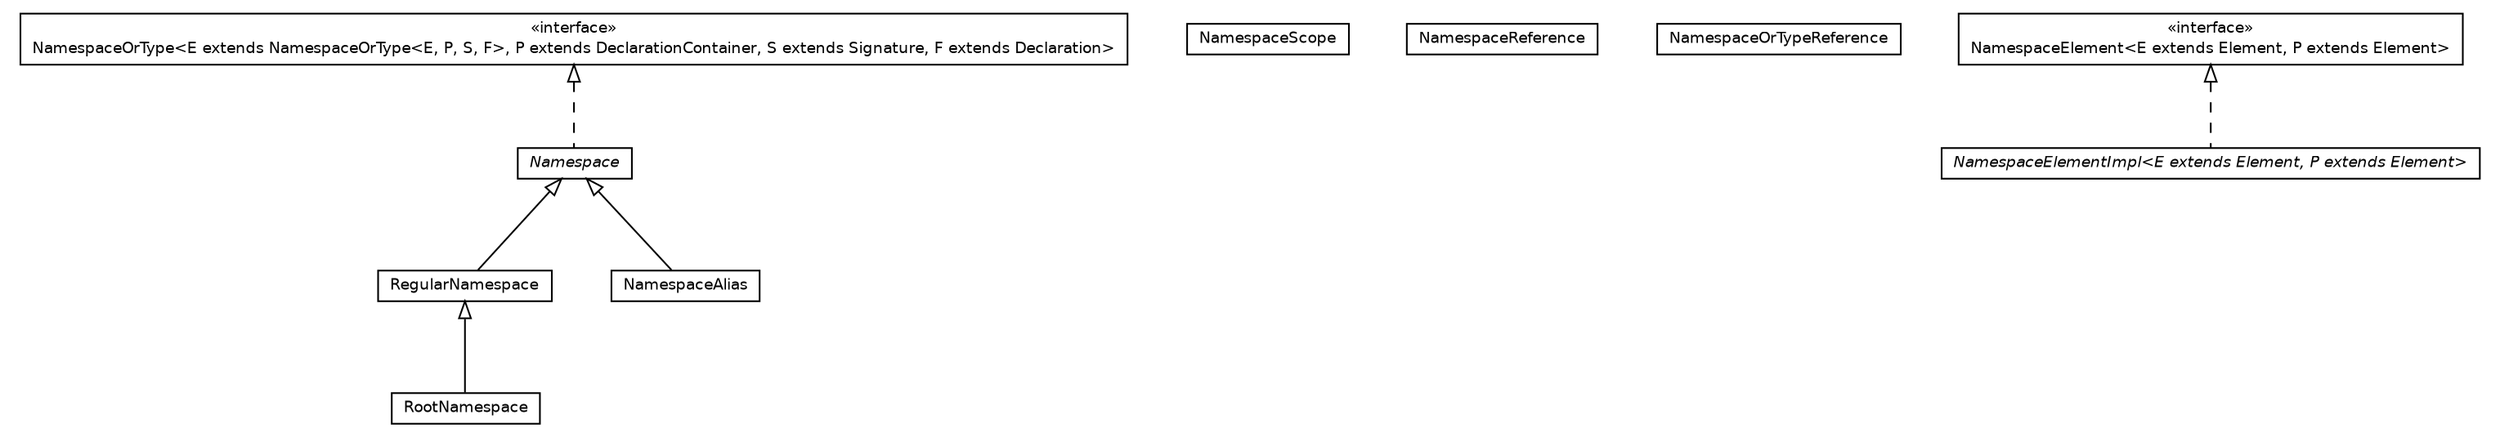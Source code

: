 #!/usr/local/bin/dot
#
# Class diagram 
# Generated by UMLGraph version 5.2 (http://www.umlgraph.org/)
#

digraph G {
	edge [fontname="Helvetica",fontsize=10,labelfontname="Helvetica",labelfontsize=10];
	node [fontname="Helvetica",fontsize=10,shape=plaintext];
	nodesep=0.25;
	ranksep=0.5;
	// chameleon.core.namespace.RootNamespace
	c2073 [label=<<table title="chameleon.core.namespace.RootNamespace" border="0" cellborder="1" cellspacing="0" cellpadding="2" port="p" href="./RootNamespace.html">
		<tr><td><table border="0" cellspacing="0" cellpadding="1">
<tr><td align="center" balign="center"> RootNamespace </td></tr>
		</table></td></tr>
		</table>>, fontname="Helvetica", fontcolor="black", fontsize=9.0];
	// chameleon.core.namespace.RegularNamespace
	c2074 [label=<<table title="chameleon.core.namespace.RegularNamespace" border="0" cellborder="1" cellspacing="0" cellpadding="2" port="p" href="./RegularNamespace.html">
		<tr><td><table border="0" cellspacing="0" cellpadding="1">
<tr><td align="center" balign="center"> RegularNamespace </td></tr>
		</table></td></tr>
		</table>>, fontname="Helvetica", fontcolor="black", fontsize=9.0];
	// chameleon.core.namespace.NamespaceScope
	c2075 [label=<<table title="chameleon.core.namespace.NamespaceScope" border="0" cellborder="1" cellspacing="0" cellpadding="2" port="p" href="./NamespaceScope.html">
		<tr><td><table border="0" cellspacing="0" cellpadding="1">
<tr><td align="center" balign="center"> NamespaceScope </td></tr>
		</table></td></tr>
		</table>>, fontname="Helvetica", fontcolor="black", fontsize=9.0];
	// chameleon.core.namespace.NamespaceReference
	c2076 [label=<<table title="chameleon.core.namespace.NamespaceReference" border="0" cellborder="1" cellspacing="0" cellpadding="2" port="p" href="./NamespaceReference.html">
		<tr><td><table border="0" cellspacing="0" cellpadding="1">
<tr><td align="center" balign="center"> NamespaceReference </td></tr>
		</table></td></tr>
		</table>>, fontname="Helvetica", fontcolor="black", fontsize=9.0];
	// chameleon.core.namespace.NamespaceOrTypeReference
	c2077 [label=<<table title="chameleon.core.namespace.NamespaceOrTypeReference" border="0" cellborder="1" cellspacing="0" cellpadding="2" port="p" href="./NamespaceOrTypeReference.html">
		<tr><td><table border="0" cellspacing="0" cellpadding="1">
<tr><td align="center" balign="center"> NamespaceOrTypeReference </td></tr>
		</table></td></tr>
		</table>>, fontname="Helvetica", fontcolor="black", fontsize=9.0];
	// chameleon.core.namespace.NamespaceOrType<E extends chameleon.core.namespace.NamespaceOrType<E, P, S, F>, P extends chameleon.core.declaration.DeclarationContainer, S extends chameleon.core.declaration.Signature, F extends chameleon.core.declaration.Declaration>
	c2078 [label=<<table title="chameleon.core.namespace.NamespaceOrType" border="0" cellborder="1" cellspacing="0" cellpadding="2" port="p" href="./NamespaceOrType.html">
		<tr><td><table border="0" cellspacing="0" cellpadding="1">
<tr><td align="center" balign="center"> &#171;interface&#187; </td></tr>
<tr><td align="center" balign="center"> NamespaceOrType&lt;E extends NamespaceOrType&lt;E, P, S, F&gt;, P extends DeclarationContainer, S extends Signature, F extends Declaration&gt; </td></tr>
		</table></td></tr>
		</table>>, fontname="Helvetica", fontcolor="black", fontsize=9.0];
	// chameleon.core.namespace.NamespaceElementImpl<E extends chameleon.core.element.Element, P extends chameleon.core.element.Element>
	c2079 [label=<<table title="chameleon.core.namespace.NamespaceElementImpl" border="0" cellborder="1" cellspacing="0" cellpadding="2" port="p" href="./NamespaceElementImpl.html">
		<tr><td><table border="0" cellspacing="0" cellpadding="1">
<tr><td align="center" balign="center"><font face="Helvetica-Oblique"> NamespaceElementImpl&lt;E extends Element, P extends Element&gt; </font></td></tr>
		</table></td></tr>
		</table>>, fontname="Helvetica", fontcolor="black", fontsize=9.0];
	// chameleon.core.namespace.NamespaceElement<E extends chameleon.core.element.Element, P extends chameleon.core.element.Element>
	c2080 [label=<<table title="chameleon.core.namespace.NamespaceElement" border="0" cellborder="1" cellspacing="0" cellpadding="2" port="p" href="./NamespaceElement.html">
		<tr><td><table border="0" cellspacing="0" cellpadding="1">
<tr><td align="center" balign="center"> &#171;interface&#187; </td></tr>
<tr><td align="center" balign="center"> NamespaceElement&lt;E extends Element, P extends Element&gt; </td></tr>
		</table></td></tr>
		</table>>, fontname="Helvetica", fontcolor="black", fontsize=9.0];
	// chameleon.core.namespace.NamespaceAlias
	c2081 [label=<<table title="chameleon.core.namespace.NamespaceAlias" border="0" cellborder="1" cellspacing="0" cellpadding="2" port="p" href="./NamespaceAlias.html">
		<tr><td><table border="0" cellspacing="0" cellpadding="1">
<tr><td align="center" balign="center"> NamespaceAlias </td></tr>
		</table></td></tr>
		</table>>, fontname="Helvetica", fontcolor="black", fontsize=9.0];
	// chameleon.core.namespace.Namespace
	c2082 [label=<<table title="chameleon.core.namespace.Namespace" border="0" cellborder="1" cellspacing="0" cellpadding="2" port="p" href="./Namespace.html">
		<tr><td><table border="0" cellspacing="0" cellpadding="1">
<tr><td align="center" balign="center"><font face="Helvetica-Oblique"> Namespace </font></td></tr>
		</table></td></tr>
		</table>>, fontname="Helvetica", fontcolor="black", fontsize=9.0];
	//chameleon.core.namespace.RootNamespace extends chameleon.core.namespace.RegularNamespace
	c2074:p -> c2073:p [dir=back,arrowtail=empty];
	//chameleon.core.namespace.RegularNamespace extends chameleon.core.namespace.Namespace
	c2082:p -> c2074:p [dir=back,arrowtail=empty];
	//chameleon.core.namespace.NamespaceElementImpl<E extends chameleon.core.element.Element, P extends chameleon.core.element.Element> implements chameleon.core.namespace.NamespaceElement<E extends chameleon.core.element.Element, P extends chameleon.core.element.Element>
	c2080:p -> c2079:p [dir=back,arrowtail=empty,style=dashed];
	//chameleon.core.namespace.NamespaceAlias extends chameleon.core.namespace.Namespace
	c2082:p -> c2081:p [dir=back,arrowtail=empty];
	//chameleon.core.namespace.Namespace implements chameleon.core.namespace.NamespaceOrType<E extends chameleon.core.namespace.NamespaceOrType<E, P, S, F>, P extends chameleon.core.declaration.DeclarationContainer, S extends chameleon.core.declaration.Signature, F extends chameleon.core.declaration.Declaration>
	c2078:p -> c2082:p [dir=back,arrowtail=empty,style=dashed];
}

